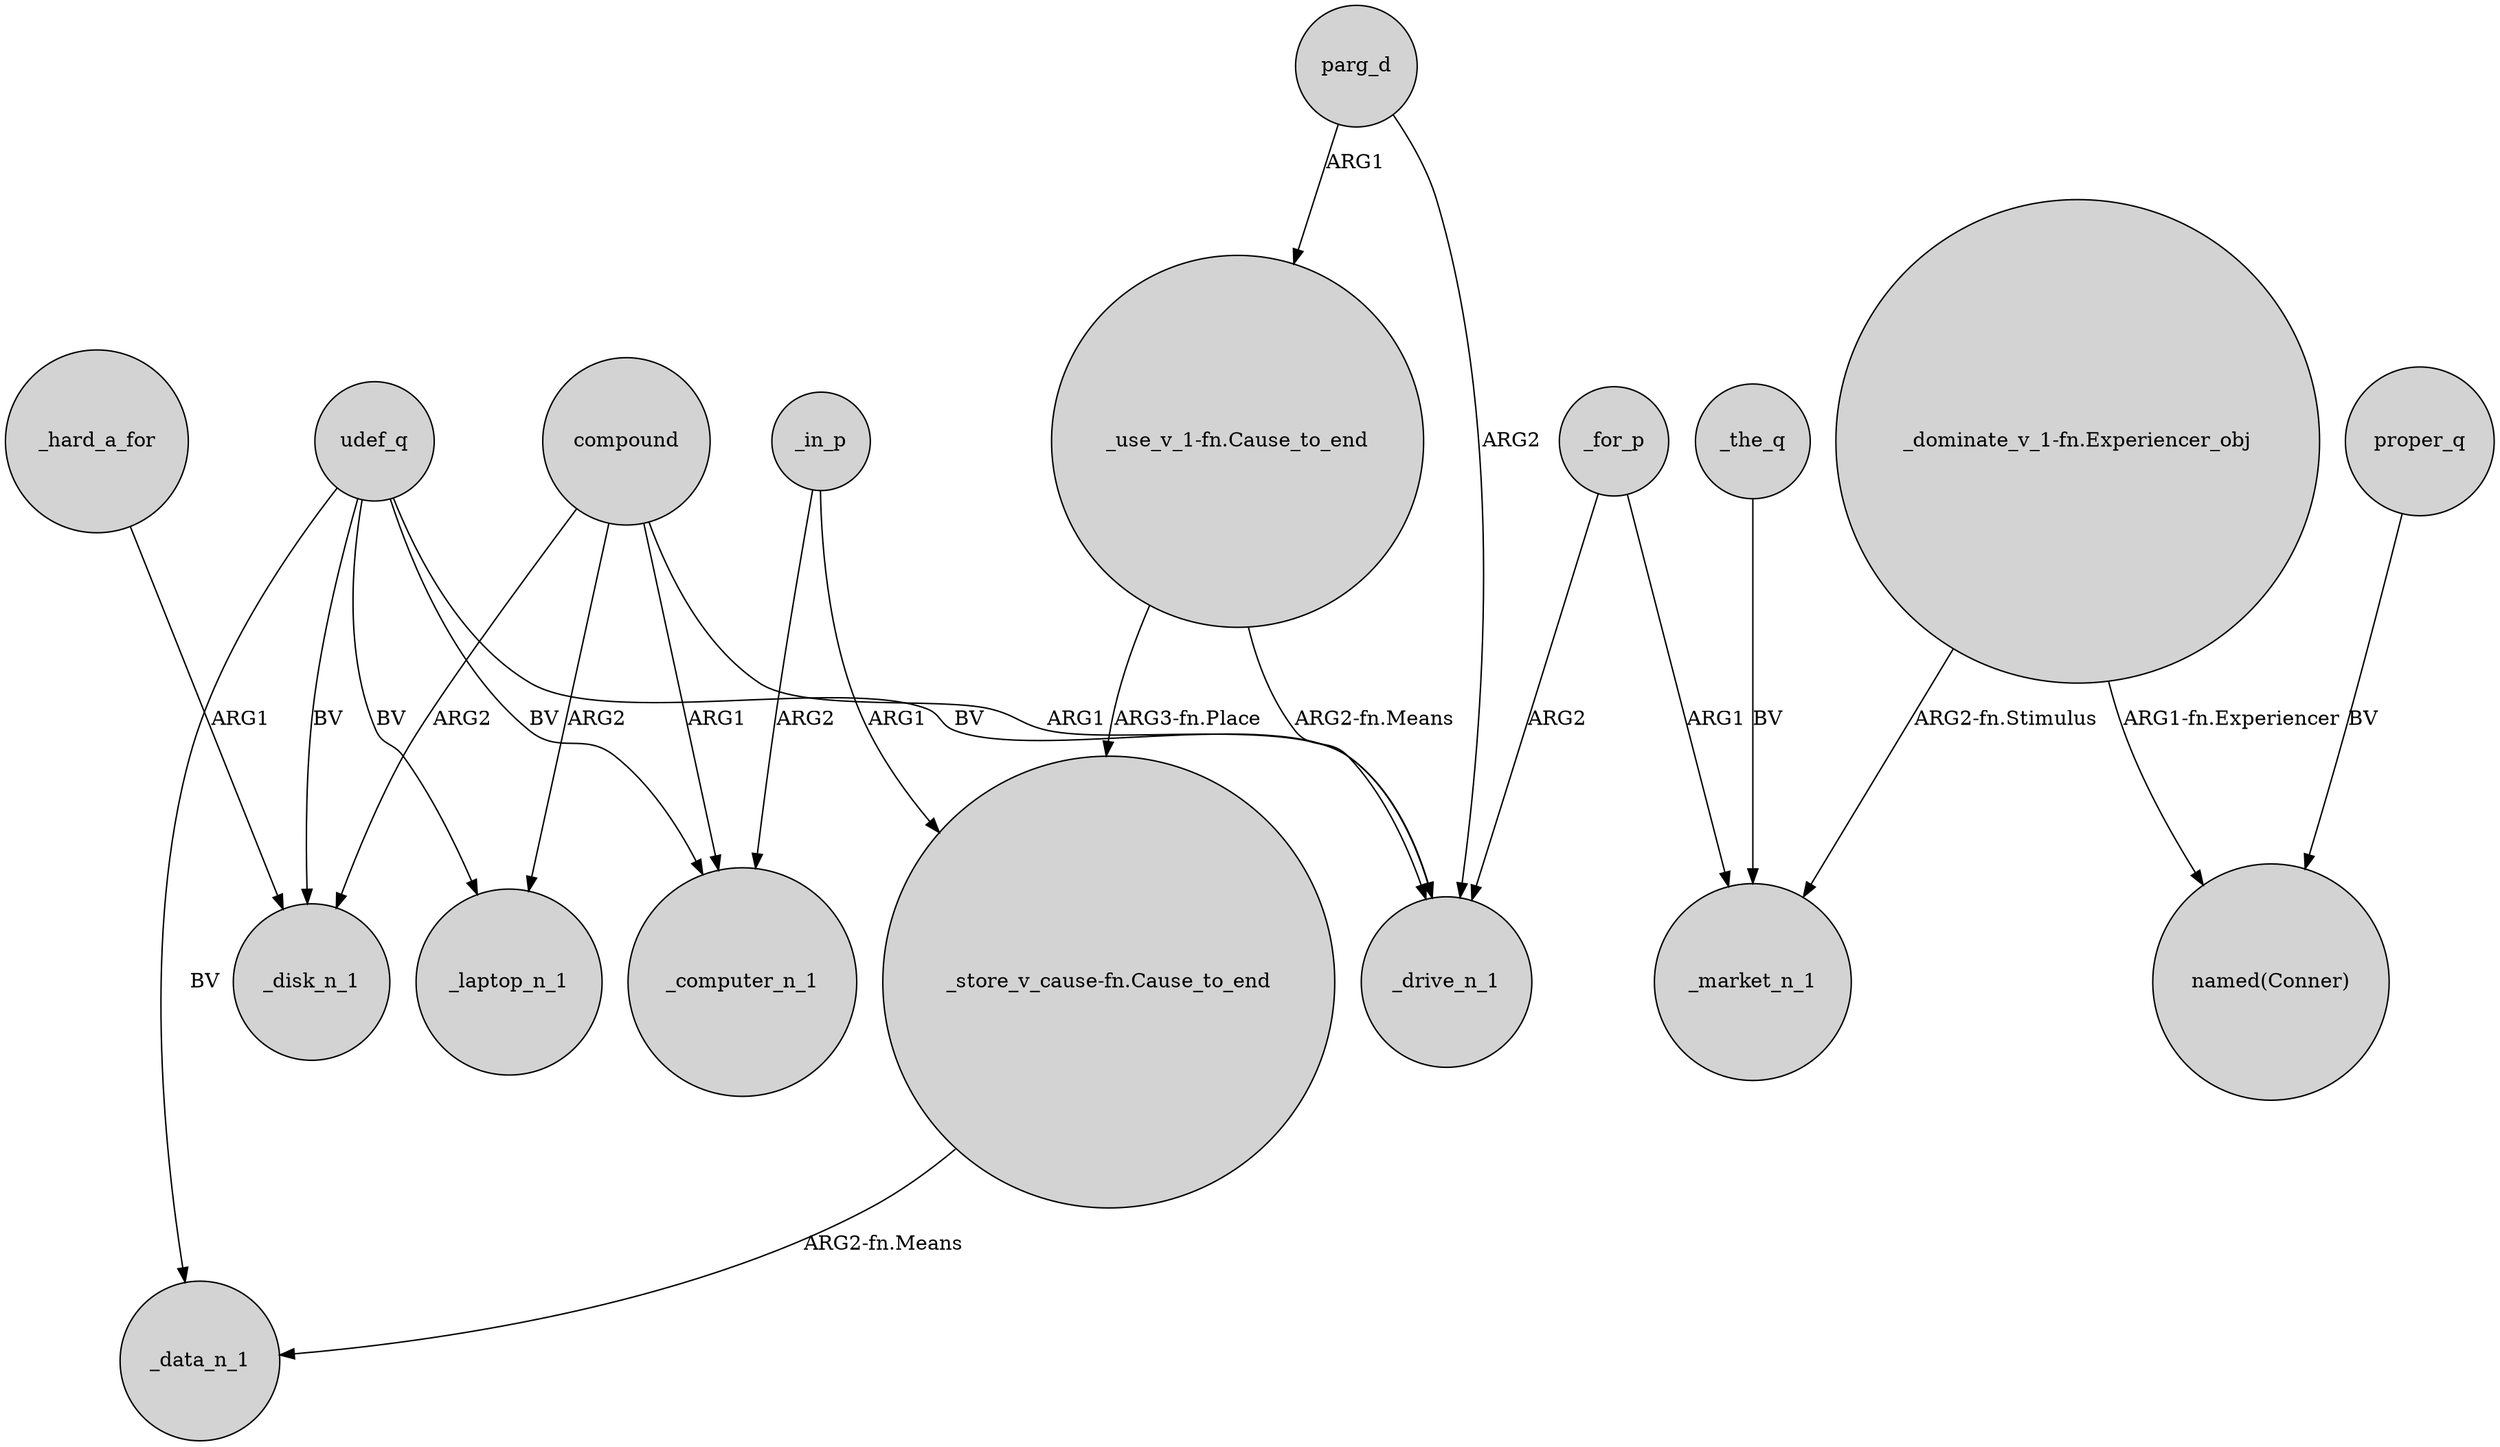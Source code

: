 digraph {
	node [shape=circle style=filled]
	_in_p -> "_store_v_cause-fn.Cause_to_end" [label=ARG1]
	"_dominate_v_1-fn.Experiencer_obj" -> "named(Conner)" [label="ARG1-fn.Experiencer"]
	"_store_v_cause-fn.Cause_to_end" -> _data_n_1 [label="ARG2-fn.Means"]
	compound -> _computer_n_1 [label=ARG1]
	udef_q -> _disk_n_1 [label=BV]
	compound -> _laptop_n_1 [label=ARG2]
	udef_q -> _laptop_n_1 [label=BV]
	_for_p -> _market_n_1 [label=ARG1]
	_hard_a_for -> _disk_n_1 [label=ARG1]
	"_use_v_1-fn.Cause_to_end" -> "_store_v_cause-fn.Cause_to_end" [label="ARG3-fn.Place"]
	_the_q -> _market_n_1 [label=BV]
	_in_p -> _computer_n_1 [label=ARG2]
	proper_q -> "named(Conner)" [label=BV]
	compound -> _disk_n_1 [label=ARG2]
	parg_d -> "_use_v_1-fn.Cause_to_end" [label=ARG1]
	_for_p -> _drive_n_1 [label=ARG2]
	udef_q -> _computer_n_1 [label=BV]
	udef_q -> _drive_n_1 [label=BV]
	"_dominate_v_1-fn.Experiencer_obj" -> _market_n_1 [label="ARG2-fn.Stimulus"]
	compound -> _drive_n_1 [label=ARG1]
	"_use_v_1-fn.Cause_to_end" -> _drive_n_1 [label="ARG2-fn.Means"]
	parg_d -> _drive_n_1 [label=ARG2]
	udef_q -> _data_n_1 [label=BV]
}
